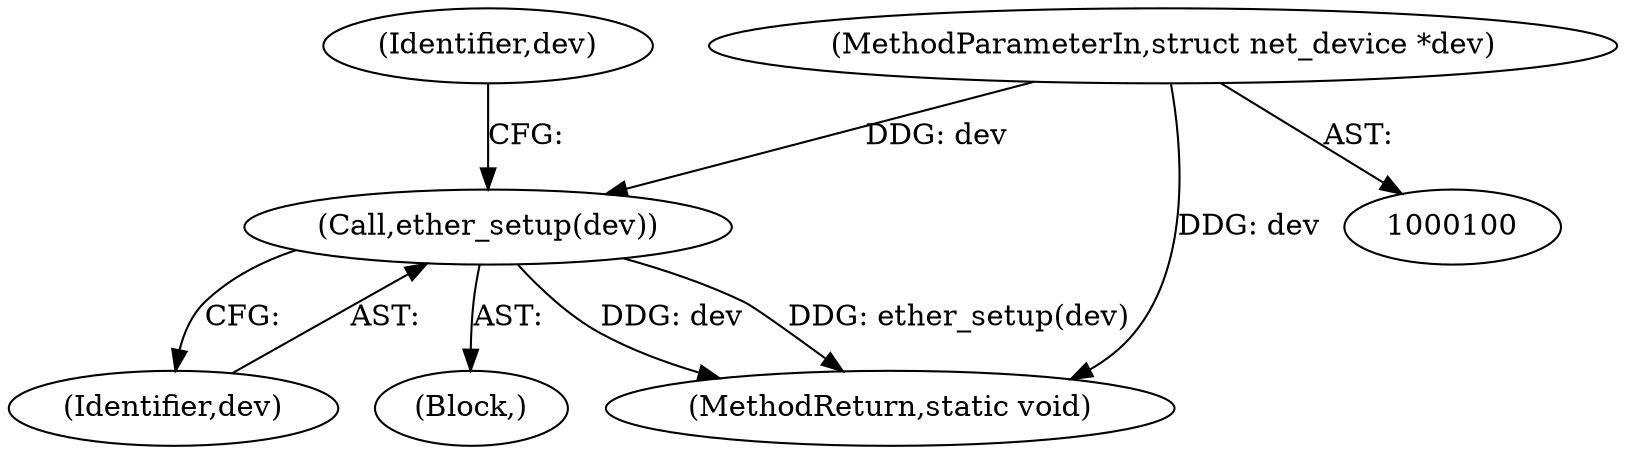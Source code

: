 digraph "0_linux_550fd08c2cebad61c548def135f67aba284c6162_13@pointer" {
"1000103" [label="(Call,ether_setup(dev))"];
"1000101" [label="(MethodParameterIn,struct net_device *dev)"];
"1000104" [label="(Identifier,dev)"];
"1000107" [label="(Identifier,dev)"];
"1000103" [label="(Call,ether_setup(dev))"];
"1000102" [label="(Block,)"];
"1000101" [label="(MethodParameterIn,struct net_device *dev)"];
"1000121" [label="(MethodReturn,static void)"];
"1000103" -> "1000102"  [label="AST: "];
"1000103" -> "1000104"  [label="CFG: "];
"1000104" -> "1000103"  [label="AST: "];
"1000107" -> "1000103"  [label="CFG: "];
"1000103" -> "1000121"  [label="DDG: dev"];
"1000103" -> "1000121"  [label="DDG: ether_setup(dev)"];
"1000101" -> "1000103"  [label="DDG: dev"];
"1000101" -> "1000100"  [label="AST: "];
"1000101" -> "1000121"  [label="DDG: dev"];
}
